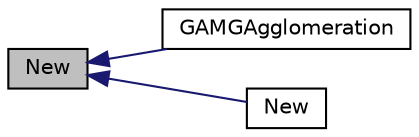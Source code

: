 digraph "New"
{
  bgcolor="transparent";
  edge [fontname="Helvetica",fontsize="10",labelfontname="Helvetica",labelfontsize="10"];
  node [fontname="Helvetica",fontsize="10",shape=record];
  rankdir="LR";
  Node1139 [label="New",height=0.2,width=0.4,color="black", fillcolor="grey75", style="filled", fontcolor="black"];
  Node1139 -> Node1140 [dir="back",color="midnightblue",fontsize="10",style="solid",fontname="Helvetica"];
  Node1140 [label="GAMGAgglomeration",height=0.2,width=0.4,color="black",URL="$a28013.html#a9b4b05a5a4ebe211286fb22cd9614b86",tooltip="Construct given mesh and controls. "];
  Node1139 -> Node1141 [dir="back",color="midnightblue",fontsize="10",style="solid",fontname="Helvetica"];
  Node1141 [label="New",height=0.2,width=0.4,color="black",URL="$a28013.html#a0d901b6490746539e307bba0fd8b729a",tooltip="Return the selected matrix agglomerator. "];
}
